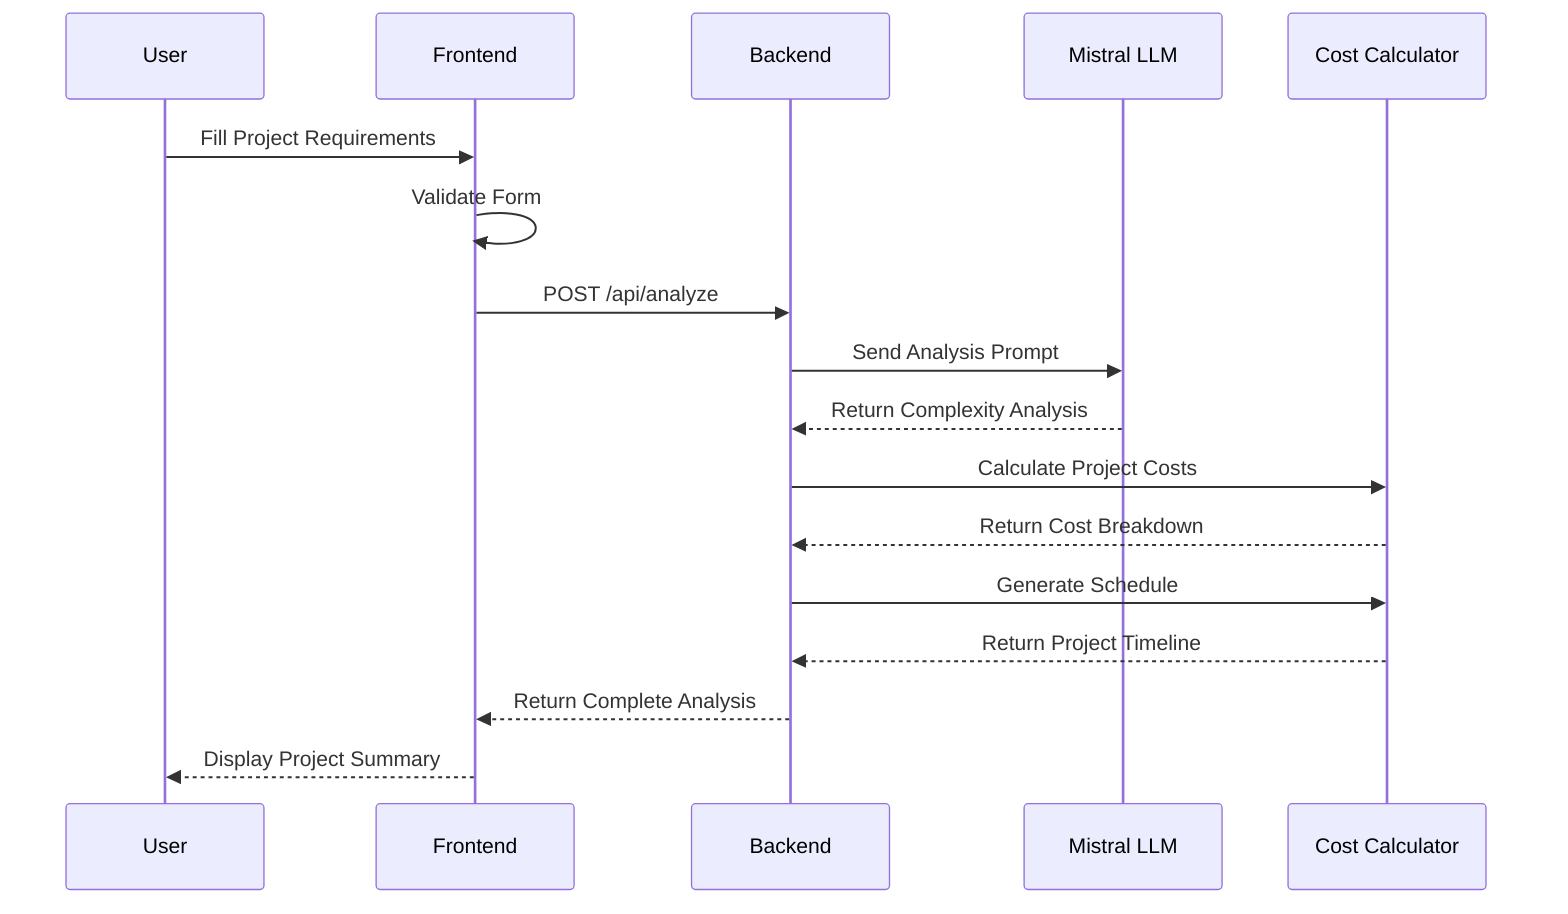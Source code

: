 sequenceDiagram
    participant U as User
    participant F as Frontend
    participant B as Backend
    participant LLM as Mistral LLM
    participant C as Cost Calculator

    U->>F: Fill Project Requirements
    F->>F: Validate Form
    F->>B: POST /api/analyze
    B->>LLM: Send Analysis Prompt
    LLM-->>B: Return Complexity Analysis
    B->>C: Calculate Project Costs
    C-->>B: Return Cost Breakdown
    B->>C: Generate Schedule
    C-->>B: Return Project Timeline
    B-->>F: Return Complete Analysis
    F-->>U: Display Project Summary